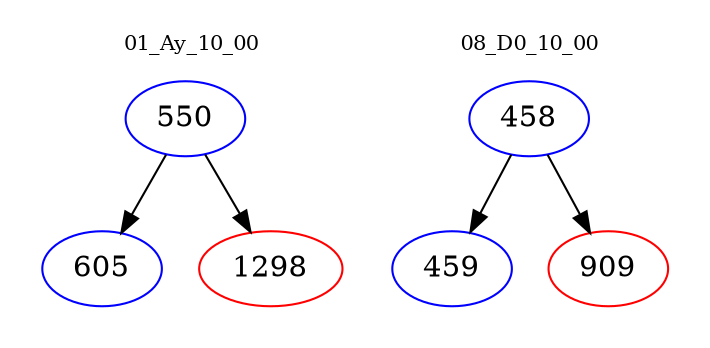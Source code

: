 digraph{
subgraph cluster_0 {
color = white
label = "01_Ay_10_00";
fontsize=10;
T0_550 [label="550", color="blue"]
T0_550 -> T0_605 [color="black"]
T0_605 [label="605", color="blue"]
T0_550 -> T0_1298 [color="black"]
T0_1298 [label="1298", color="red"]
}
subgraph cluster_1 {
color = white
label = "08_D0_10_00";
fontsize=10;
T1_458 [label="458", color="blue"]
T1_458 -> T1_459 [color="black"]
T1_459 [label="459", color="blue"]
T1_458 -> T1_909 [color="black"]
T1_909 [label="909", color="red"]
}
}
